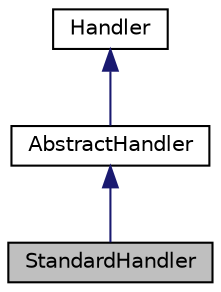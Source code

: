 digraph "StandardHandler"
{
 // LATEX_PDF_SIZE
  edge [fontname="Helvetica",fontsize="10",labelfontname="Helvetica",labelfontsize="10"];
  node [fontname="Helvetica",fontsize="10",shape=record];
  Node1 [label="StandardHandler",height=0.2,width=0.4,color="black", fillcolor="grey75", style="filled", fontcolor="black",tooltip="This class handles rides with standard entities."];
  Node2 -> Node1 [dir="back",color="midnightblue",fontsize="10",style="solid"];
  Node2 [label="AbstractHandler",height=0.2,width=0.4,color="black", fillcolor="white", style="filled",URL="$classAbstractHandler.html",tooltip="This class inherits from the Handler class and is an abstract handler that will be used to chain hand..."];
  Node3 -> Node2 [dir="back",color="midnightblue",fontsize="10",style="solid"];
  Node3 [label="Handler",height=0.2,width=0.4,color="black", fillcolor="white", style="filled",URL="$classHandler.html",tooltip="this class is the base class for the handler classes"];
}
